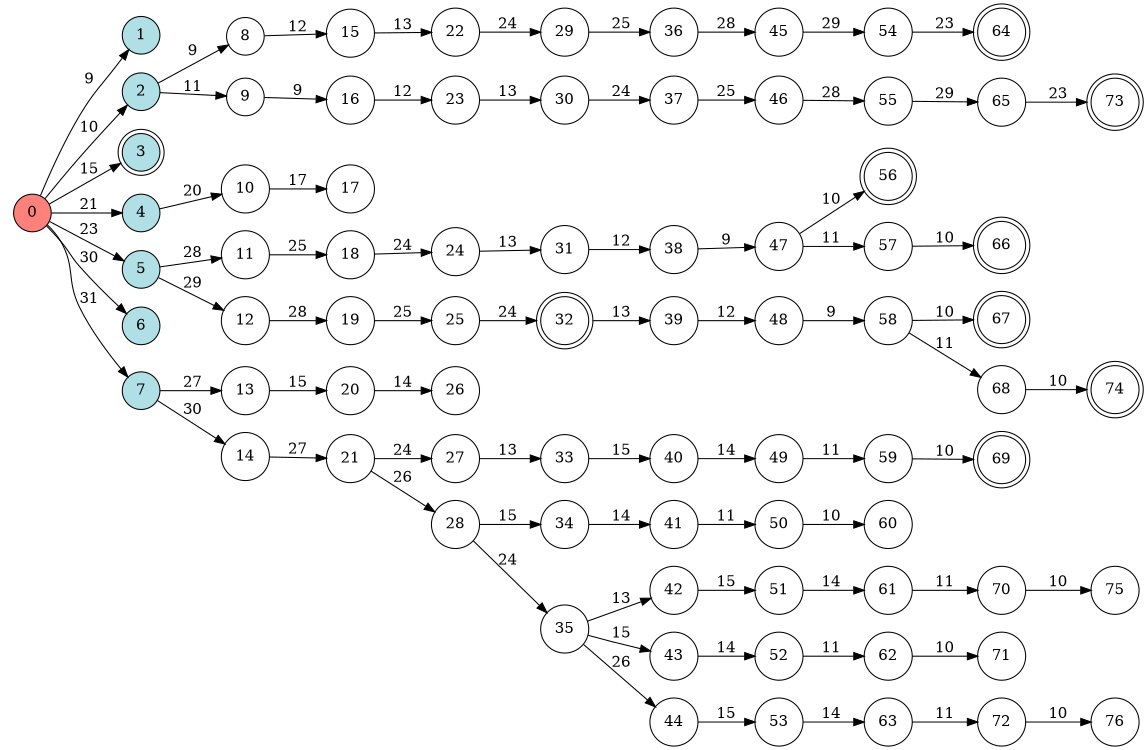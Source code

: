 digraph APTA {
__start0 [label="" shape="none"];

rankdir=LR;
size="8,5";

s0 [style="filled", color="black", fillcolor="#ff817b" shape="circle", label="0"];
s1 [style="filled", color="black", fillcolor="powderblue" shape="circle", label="1"];
s2 [style="filled", color="black", fillcolor="powderblue" shape="circle", label="2"];
s3 [style="rounded,filled", color="black", fillcolor="powderblue" shape="doublecircle", label="3"];
s4 [style="filled", color="black", fillcolor="powderblue" shape="circle", label="4"];
s5 [style="filled", color="black", fillcolor="powderblue" shape="circle", label="5"];
s6 [style="filled", color="black", fillcolor="powderblue" shape="circle", label="6"];
s7 [style="filled", color="black", fillcolor="powderblue" shape="circle", label="7"];
s8 [style="filled", color="black", fillcolor="white" shape="circle", label="8"];
s9 [style="filled", color="black", fillcolor="white" shape="circle", label="9"];
s10 [style="filled", color="black", fillcolor="white" shape="circle", label="10"];
s11 [style="filled", color="black", fillcolor="white" shape="circle", label="11"];
s12 [style="filled", color="black", fillcolor="white" shape="circle", label="12"];
s13 [style="filled", color="black", fillcolor="white" shape="circle", label="13"];
s14 [style="filled", color="black", fillcolor="white" shape="circle", label="14"];
s15 [style="filled", color="black", fillcolor="white" shape="circle", label="15"];
s16 [style="filled", color="black", fillcolor="white" shape="circle", label="16"];
s17 [style="filled", color="black", fillcolor="white" shape="circle", label="17"];
s18 [style="filled", color="black", fillcolor="white" shape="circle", label="18"];
s19 [style="filled", color="black", fillcolor="white" shape="circle", label="19"];
s20 [style="filled", color="black", fillcolor="white" shape="circle", label="20"];
s21 [style="filled", color="black", fillcolor="white" shape="circle", label="21"];
s22 [style="filled", color="black", fillcolor="white" shape="circle", label="22"];
s23 [style="filled", color="black", fillcolor="white" shape="circle", label="23"];
s24 [style="filled", color="black", fillcolor="white" shape="circle", label="24"];
s25 [style="filled", color="black", fillcolor="white" shape="circle", label="25"];
s26 [style="filled", color="black", fillcolor="white" shape="circle", label="26"];
s27 [style="filled", color="black", fillcolor="white" shape="circle", label="27"];
s28 [style="filled", color="black", fillcolor="white" shape="circle", label="28"];
s29 [style="filled", color="black", fillcolor="white" shape="circle", label="29"];
s30 [style="filled", color="black", fillcolor="white" shape="circle", label="30"];
s31 [style="filled", color="black", fillcolor="white" shape="circle", label="31"];
s32 [style="rounded,filled", color="black", fillcolor="white" shape="doublecircle", label="32"];
s33 [style="filled", color="black", fillcolor="white" shape="circle", label="33"];
s34 [style="filled", color="black", fillcolor="white" shape="circle", label="34"];
s35 [style="filled", color="black", fillcolor="white" shape="circle", label="35"];
s36 [style="filled", color="black", fillcolor="white" shape="circle", label="36"];
s37 [style="filled", color="black", fillcolor="white" shape="circle", label="37"];
s38 [style="filled", color="black", fillcolor="white" shape="circle", label="38"];
s39 [style="filled", color="black", fillcolor="white" shape="circle", label="39"];
s40 [style="filled", color="black", fillcolor="white" shape="circle", label="40"];
s41 [style="filled", color="black", fillcolor="white" shape="circle", label="41"];
s42 [style="filled", color="black", fillcolor="white" shape="circle", label="42"];
s43 [style="filled", color="black", fillcolor="white" shape="circle", label="43"];
s44 [style="filled", color="black", fillcolor="white" shape="circle", label="44"];
s45 [style="filled", color="black", fillcolor="white" shape="circle", label="45"];
s46 [style="filled", color="black", fillcolor="white" shape="circle", label="46"];
s47 [style="filled", color="black", fillcolor="white" shape="circle", label="47"];
s48 [style="filled", color="black", fillcolor="white" shape="circle", label="48"];
s49 [style="filled", color="black", fillcolor="white" shape="circle", label="49"];
s50 [style="filled", color="black", fillcolor="white" shape="circle", label="50"];
s51 [style="filled", color="black", fillcolor="white" shape="circle", label="51"];
s52 [style="filled", color="black", fillcolor="white" shape="circle", label="52"];
s53 [style="filled", color="black", fillcolor="white" shape="circle", label="53"];
s54 [style="filled", color="black", fillcolor="white" shape="circle", label="54"];
s55 [style="filled", color="black", fillcolor="white" shape="circle", label="55"];
s56 [style="rounded,filled", color="black", fillcolor="white" shape="doublecircle", label="56"];
s57 [style="filled", color="black", fillcolor="white" shape="circle", label="57"];
s58 [style="filled", color="black", fillcolor="white" shape="circle", label="58"];
s59 [style="filled", color="black", fillcolor="white" shape="circle", label="59"];
s60 [style="filled", color="black", fillcolor="white" shape="circle", label="60"];
s61 [style="filled", color="black", fillcolor="white" shape="circle", label="61"];
s62 [style="filled", color="black", fillcolor="white" shape="circle", label="62"];
s63 [style="filled", color="black", fillcolor="white" shape="circle", label="63"];
s64 [style="rounded,filled", color="black", fillcolor="white" shape="doublecircle", label="64"];
s65 [style="filled", color="black", fillcolor="white" shape="circle", label="65"];
s66 [style="rounded,filled", color="black", fillcolor="white" shape="doublecircle", label="66"];
s67 [style="rounded,filled", color="black", fillcolor="white" shape="doublecircle", label="67"];
s68 [style="filled", color="black", fillcolor="white" shape="circle", label="68"];
s69 [style="rounded,filled", color="black", fillcolor="white" shape="doublecircle", label="69"];
s70 [style="filled", color="black", fillcolor="white" shape="circle", label="70"];
s71 [style="filled", color="black", fillcolor="white" shape="circle", label="71"];
s72 [style="filled", color="black", fillcolor="white" shape="circle", label="72"];
s73 [style="rounded,filled", color="black", fillcolor="white" shape="doublecircle", label="73"];
s74 [style="rounded,filled", color="black", fillcolor="white" shape="doublecircle", label="74"];
s75 [style="filled", color="black", fillcolor="white" shape="circle", label="75"];
s76 [style="filled", color="black", fillcolor="white" shape="circle", label="76"];
s0 -> s1 [label="9"];
s0 -> s2 [label="10"];
s0 -> s3 [label="15"];
s0 -> s4 [label="21"];
s0 -> s5 [label="23"];
s0 -> s6 [label="30"];
s0 -> s7 [label="31"];
s2 -> s8 [label="9"];
s2 -> s9 [label="11"];
s4 -> s10 [label="20"];
s5 -> s11 [label="28"];
s5 -> s12 [label="29"];
s7 -> s13 [label="27"];
s7 -> s14 [label="30"];
s8 -> s15 [label="12"];
s9 -> s16 [label="9"];
s10 -> s17 [label="17"];
s11 -> s18 [label="25"];
s12 -> s19 [label="28"];
s13 -> s20 [label="15"];
s14 -> s21 [label="27"];
s15 -> s22 [label="13"];
s16 -> s23 [label="12"];
s18 -> s24 [label="24"];
s19 -> s25 [label="25"];
s20 -> s26 [label="14"];
s21 -> s27 [label="24"];
s21 -> s28 [label="26"];
s22 -> s29 [label="24"];
s23 -> s30 [label="13"];
s24 -> s31 [label="13"];
s25 -> s32 [label="24"];
s27 -> s33 [label="13"];
s28 -> s34 [label="15"];
s28 -> s35 [label="24"];
s29 -> s36 [label="25"];
s30 -> s37 [label="24"];
s31 -> s38 [label="12"];
s32 -> s39 [label="13"];
s33 -> s40 [label="15"];
s34 -> s41 [label="14"];
s35 -> s42 [label="13"];
s35 -> s43 [label="15"];
s35 -> s44 [label="26"];
s36 -> s45 [label="28"];
s37 -> s46 [label="25"];
s38 -> s47 [label="9"];
s39 -> s48 [label="12"];
s40 -> s49 [label="14"];
s41 -> s50 [label="11"];
s42 -> s51 [label="15"];
s43 -> s52 [label="14"];
s44 -> s53 [label="15"];
s45 -> s54 [label="29"];
s46 -> s55 [label="28"];
s47 -> s56 [label="10"];
s47 -> s57 [label="11"];
s48 -> s58 [label="9"];
s49 -> s59 [label="11"];
s50 -> s60 [label="10"];
s51 -> s61 [label="14"];
s52 -> s62 [label="11"];
s53 -> s63 [label="14"];
s54 -> s64 [label="23"];
s55 -> s65 [label="29"];
s57 -> s66 [label="10"];
s58 -> s67 [label="10"];
s58 -> s68 [label="11"];
s59 -> s69 [label="10"];
s61 -> s70 [label="11"];
s62 -> s71 [label="10"];
s63 -> s72 [label="11"];
s65 -> s73 [label="23"];
s68 -> s74 [label="10"];
s70 -> s75 [label="10"];
s72 -> s76 [label="10"];

}